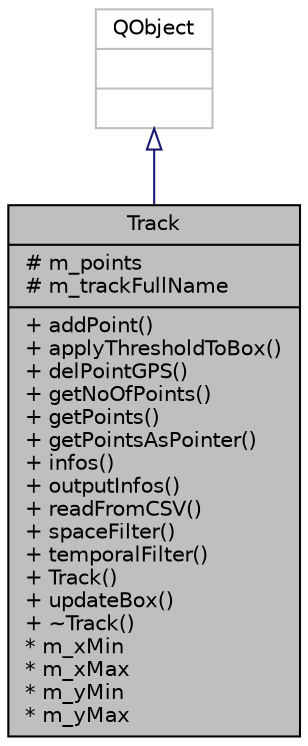 digraph "Track"
{
 // INTERACTIVE_SVG=YES
  bgcolor="transparent";
  edge [fontname="Helvetica",fontsize="10",labelfontname="Helvetica",labelfontsize="10"];
  node [fontname="Helvetica",fontsize="10",shape=record];
  Node1 [label="{Track\n|# m_points\l# m_trackFullName\l|+ addPoint()\l+ applyThresholdToBox()\l+ delPointGPS()\l+ getNoOfPoints()\l+ getPoints()\l+ getPointsAsPointer()\l+ infos()\l+ outputInfos()\l+ readFromCSV()\l+ spaceFilter()\l+ temporalFilter()\l+ Track()\l+ updateBox()\l+ ~Track()\l* m_xMin\l* m_xMax\l* m_yMin\l* m_yMax\l}",height=0.2,width=0.4,color="black", fillcolor="grey75", style="filled", fontcolor="black"];
  Node2 -> Node1 [dir="back",color="midnightblue",fontsize="10",style="solid",arrowtail="onormal",fontname="Helvetica"];
  Node2 [label="{QObject\n||}",height=0.2,width=0.4,color="grey75"];
}
